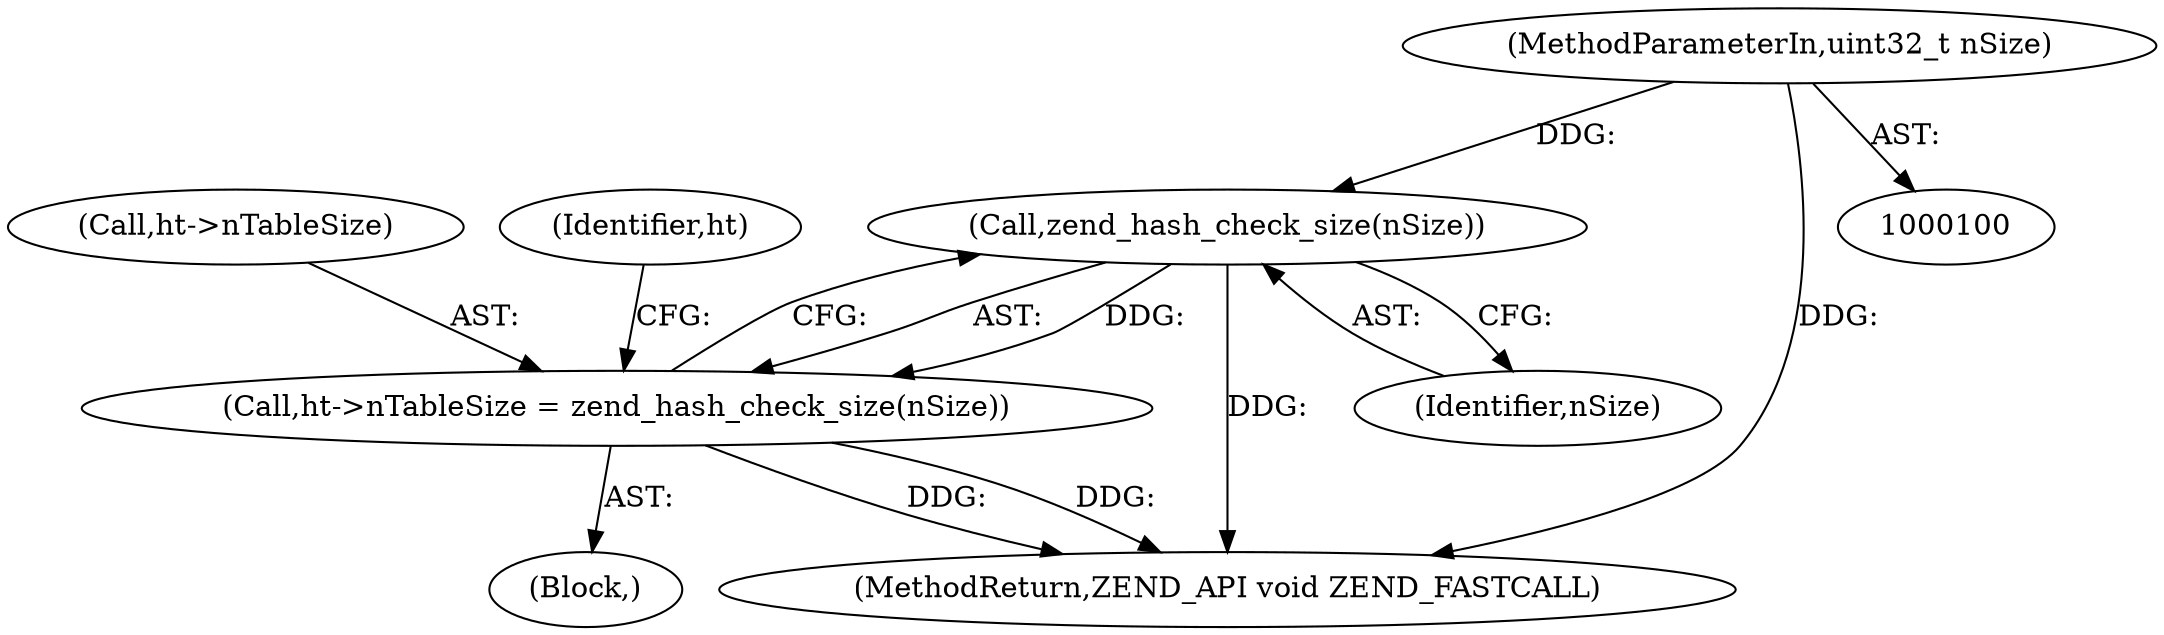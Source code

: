 digraph "1_php-src_4cc0286f2f3780abc6084bcdae5dce595daa3c12@del" {
"1000132" [label="(Call,zend_hash_check_size(nSize))"];
"1000102" [label="(MethodParameterIn,uint32_t nSize)"];
"1000128" [label="(Call,ht->nTableSize = zend_hash_check_size(nSize))"];
"1000129" [label="(Call,ht->nTableSize)"];
"1000132" [label="(Call,zend_hash_check_size(nSize))"];
"1000128" [label="(Call,ht->nTableSize = zend_hash_check_size(nSize))"];
"1000105" [label="(Block,)"];
"1000133" [label="(Identifier,nSize)"];
"1000102" [label="(MethodParameterIn,uint32_t nSize)"];
"1000136" [label="(Identifier,ht)"];
"1000168" [label="(MethodReturn,ZEND_API void ZEND_FASTCALL)"];
"1000132" -> "1000128"  [label="AST: "];
"1000132" -> "1000133"  [label="CFG: "];
"1000133" -> "1000132"  [label="AST: "];
"1000128" -> "1000132"  [label="CFG: "];
"1000132" -> "1000168"  [label="DDG: "];
"1000132" -> "1000128"  [label="DDG: "];
"1000102" -> "1000132"  [label="DDG: "];
"1000102" -> "1000100"  [label="AST: "];
"1000102" -> "1000168"  [label="DDG: "];
"1000128" -> "1000105"  [label="AST: "];
"1000129" -> "1000128"  [label="AST: "];
"1000136" -> "1000128"  [label="CFG: "];
"1000128" -> "1000168"  [label="DDG: "];
"1000128" -> "1000168"  [label="DDG: "];
}
